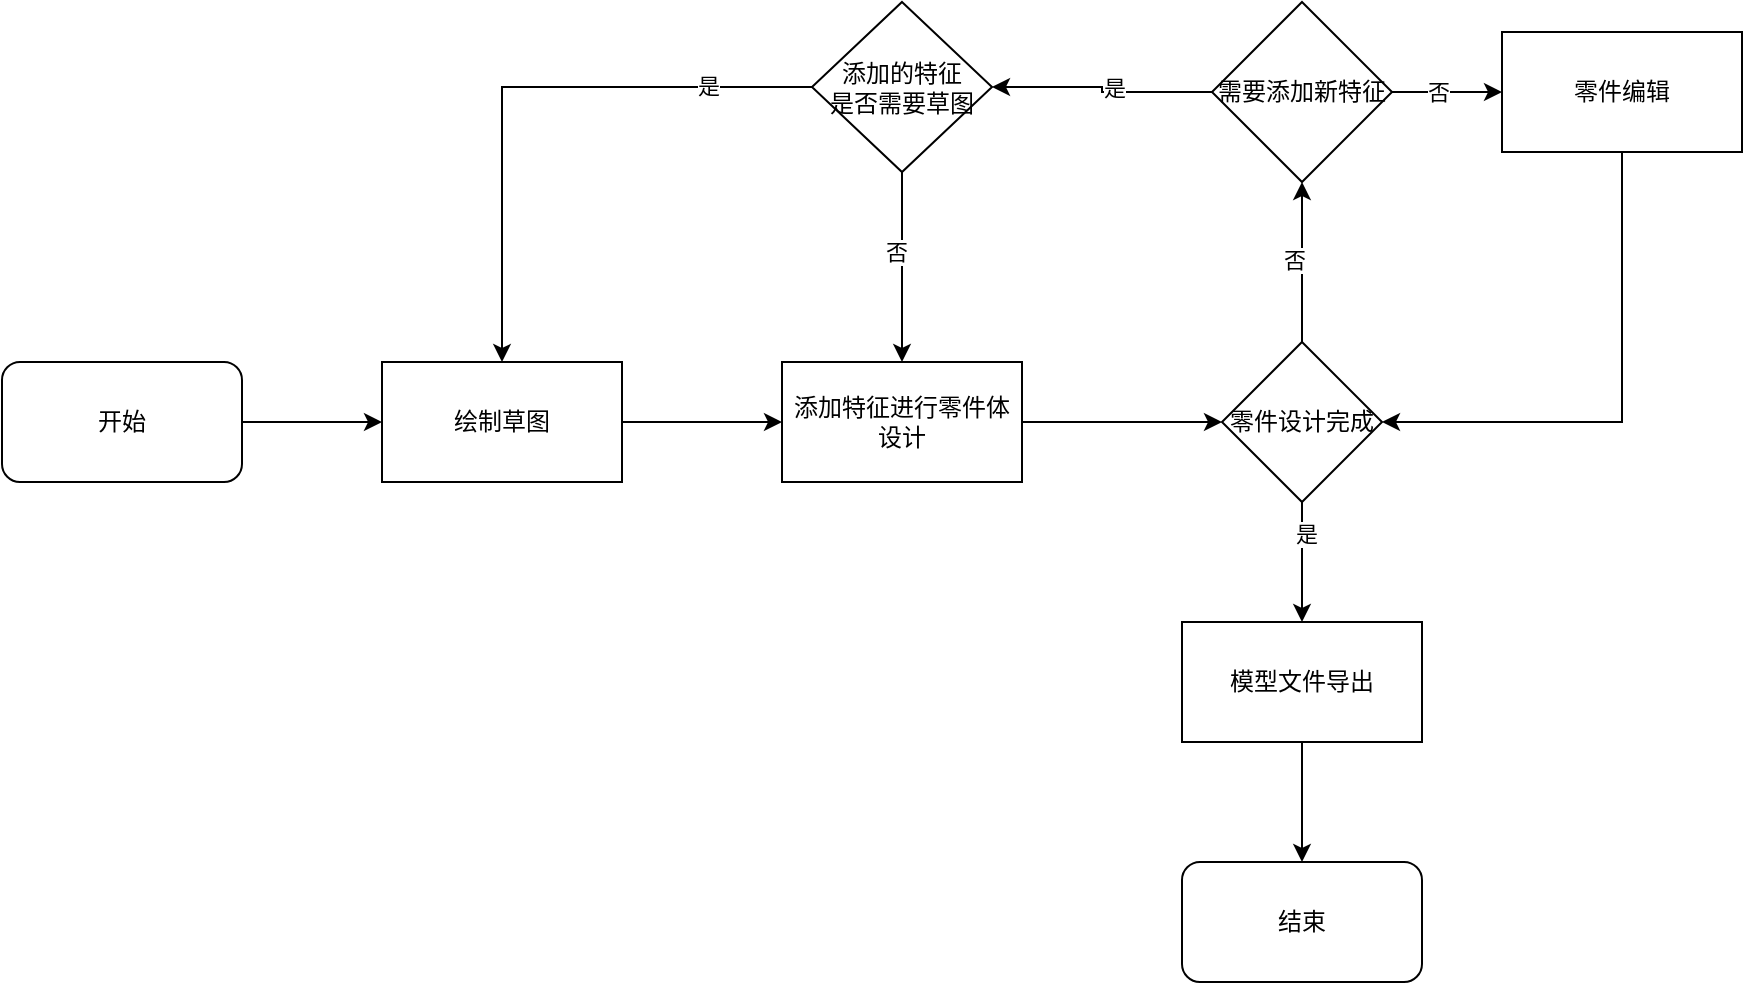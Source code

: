 <mxfile version="22.0.6" type="github">
  <diagram name="第 1 页" id="4otb5ZtHdy3Oi0GnkD3j">
    <mxGraphModel dx="1290" dy="580" grid="1" gridSize="10" guides="1" tooltips="1" connect="1" arrows="1" fold="1" page="1" pageScale="1" pageWidth="827" pageHeight="1169" math="0" shadow="0">
      <root>
        <mxCell id="0" />
        <mxCell id="1" parent="0" />
        <mxCell id="AJWcRZaH9yBL8E0OK9tO-3" style="edgeStyle=orthogonalEdgeStyle;rounded=0;orthogonalLoop=1;jettySize=auto;html=1;" parent="1" source="AJWcRZaH9yBL8E0OK9tO-1" edge="1">
          <mxGeometry relative="1" as="geometry">
            <mxPoint x="220" y="220" as="targetPoint" />
          </mxGeometry>
        </mxCell>
        <mxCell id="AJWcRZaH9yBL8E0OK9tO-1" value="开始" style="rounded=1;whiteSpace=wrap;html=1;" parent="1" vertex="1">
          <mxGeometry x="30" y="190" width="120" height="60" as="geometry" />
        </mxCell>
        <mxCell id="AJWcRZaH9yBL8E0OK9tO-7" value="" style="edgeStyle=orthogonalEdgeStyle;rounded=0;orthogonalLoop=1;jettySize=auto;html=1;" parent="1" source="AJWcRZaH9yBL8E0OK9tO-4" target="AJWcRZaH9yBL8E0OK9tO-6" edge="1">
          <mxGeometry relative="1" as="geometry" />
        </mxCell>
        <mxCell id="AJWcRZaH9yBL8E0OK9tO-4" value="绘制草图" style="rounded=0;whiteSpace=wrap;html=1;" parent="1" vertex="1">
          <mxGeometry x="220" y="190" width="120" height="60" as="geometry" />
        </mxCell>
        <mxCell id="AJWcRZaH9yBL8E0OK9tO-11" value="" style="edgeStyle=orthogonalEdgeStyle;rounded=0;orthogonalLoop=1;jettySize=auto;html=1;" parent="1" source="AJWcRZaH9yBL8E0OK9tO-6" target="AJWcRZaH9yBL8E0OK9tO-10" edge="1">
          <mxGeometry relative="1" as="geometry" />
        </mxCell>
        <mxCell id="AJWcRZaH9yBL8E0OK9tO-6" value="添加特征进行零件体设计" style="whiteSpace=wrap;html=1;rounded=0;" parent="1" vertex="1">
          <mxGeometry x="420" y="190" width="120" height="60" as="geometry" />
        </mxCell>
        <mxCell id="AJWcRZaH9yBL8E0OK9tO-17" value="" style="edgeStyle=orthogonalEdgeStyle;rounded=0;orthogonalLoop=1;jettySize=auto;html=1;" parent="1" source="AJWcRZaH9yBL8E0OK9tO-10" target="AJWcRZaH9yBL8E0OK9tO-16" edge="1">
          <mxGeometry relative="1" as="geometry" />
        </mxCell>
        <mxCell id="AJWcRZaH9yBL8E0OK9tO-19" value="否" style="edgeLabel;html=1;align=center;verticalAlign=middle;resizable=0;points=[];" parent="AJWcRZaH9yBL8E0OK9tO-17" vertex="1" connectable="0">
          <mxGeometry x="0.04" y="4" relative="1" as="geometry">
            <mxPoint as="offset" />
          </mxGeometry>
        </mxCell>
        <mxCell id="AJWcRZaH9yBL8E0OK9tO-26" style="edgeStyle=orthogonalEdgeStyle;rounded=0;orthogonalLoop=1;jettySize=auto;html=1;" parent="1" source="AJWcRZaH9yBL8E0OK9tO-10" target="AJWcRZaH9yBL8E0OK9tO-12" edge="1">
          <mxGeometry relative="1" as="geometry" />
        </mxCell>
        <mxCell id="AJWcRZaH9yBL8E0OK9tO-28" value="是" style="edgeLabel;html=1;align=center;verticalAlign=middle;resizable=0;points=[];" parent="AJWcRZaH9yBL8E0OK9tO-26" vertex="1" connectable="0">
          <mxGeometry x="-0.467" y="2" relative="1" as="geometry">
            <mxPoint as="offset" />
          </mxGeometry>
        </mxCell>
        <mxCell id="AJWcRZaH9yBL8E0OK9tO-10" value="零件设计完成" style="rhombus;whiteSpace=wrap;html=1;rounded=0;" parent="1" vertex="1">
          <mxGeometry x="640" y="180" width="80" height="80" as="geometry" />
        </mxCell>
        <mxCell id="AJWcRZaH9yBL8E0OK9tO-27" style="edgeStyle=orthogonalEdgeStyle;rounded=0;orthogonalLoop=1;jettySize=auto;html=1;entryX=0.5;entryY=0;entryDx=0;entryDy=0;" parent="1" source="AJWcRZaH9yBL8E0OK9tO-12" target="AJWcRZaH9yBL8E0OK9tO-14" edge="1">
          <mxGeometry relative="1" as="geometry" />
        </mxCell>
        <mxCell id="AJWcRZaH9yBL8E0OK9tO-12" value="模型文件导出" style="whiteSpace=wrap;html=1;rounded=0;" parent="1" vertex="1">
          <mxGeometry x="620" y="320" width="120" height="60" as="geometry" />
        </mxCell>
        <mxCell id="AJWcRZaH9yBL8E0OK9tO-14" value="结束" style="rounded=1;whiteSpace=wrap;html=1;" parent="1" vertex="1">
          <mxGeometry x="620" y="440" width="120" height="60" as="geometry" />
        </mxCell>
        <mxCell id="AJWcRZaH9yBL8E0OK9tO-23" value="" style="edgeStyle=orthogonalEdgeStyle;rounded=0;orthogonalLoop=1;jettySize=auto;html=1;" parent="1" source="AJWcRZaH9yBL8E0OK9tO-16" target="AJWcRZaH9yBL8E0OK9tO-22" edge="1">
          <mxGeometry relative="1" as="geometry" />
        </mxCell>
        <mxCell id="AJWcRZaH9yBL8E0OK9tO-24" value="否" style="edgeLabel;html=1;align=center;verticalAlign=middle;resizable=0;points=[];" parent="AJWcRZaH9yBL8E0OK9tO-23" vertex="1" connectable="0">
          <mxGeometry x="-0.187" relative="1" as="geometry">
            <mxPoint as="offset" />
          </mxGeometry>
        </mxCell>
        <mxCell id="d58YOVXGB8KIV-6rmf9i-2" value="" style="edgeStyle=orthogonalEdgeStyle;rounded=0;orthogonalLoop=1;jettySize=auto;html=1;" edge="1" parent="1" source="AJWcRZaH9yBL8E0OK9tO-16" target="d58YOVXGB8KIV-6rmf9i-1">
          <mxGeometry relative="1" as="geometry" />
        </mxCell>
        <mxCell id="d58YOVXGB8KIV-6rmf9i-3" value="是" style="edgeLabel;html=1;align=center;verticalAlign=middle;resizable=0;points=[];" vertex="1" connectable="0" parent="d58YOVXGB8KIV-6rmf9i-2">
          <mxGeometry x="-0.125" y="-2" relative="1" as="geometry">
            <mxPoint as="offset" />
          </mxGeometry>
        </mxCell>
        <mxCell id="AJWcRZaH9yBL8E0OK9tO-16" value="需要添加新特征" style="rhombus;whiteSpace=wrap;html=1;rounded=0;" parent="1" vertex="1">
          <mxGeometry x="635" y="10" width="90" height="90" as="geometry" />
        </mxCell>
        <mxCell id="AJWcRZaH9yBL8E0OK9tO-25" style="edgeStyle=orthogonalEdgeStyle;rounded=0;orthogonalLoop=1;jettySize=auto;html=1;entryX=1;entryY=0.5;entryDx=0;entryDy=0;" parent="1" source="AJWcRZaH9yBL8E0OK9tO-22" target="AJWcRZaH9yBL8E0OK9tO-10" edge="1">
          <mxGeometry relative="1" as="geometry">
            <Array as="points">
              <mxPoint x="840" y="220" />
            </Array>
          </mxGeometry>
        </mxCell>
        <mxCell id="AJWcRZaH9yBL8E0OK9tO-22" value="零件编辑" style="whiteSpace=wrap;html=1;rounded=0;" parent="1" vertex="1">
          <mxGeometry x="780" y="25" width="120" height="60" as="geometry" />
        </mxCell>
        <mxCell id="d58YOVXGB8KIV-6rmf9i-4" style="edgeStyle=orthogonalEdgeStyle;rounded=0;orthogonalLoop=1;jettySize=auto;html=1;entryX=0.5;entryY=0;entryDx=0;entryDy=0;" edge="1" parent="1" source="d58YOVXGB8KIV-6rmf9i-1" target="AJWcRZaH9yBL8E0OK9tO-6">
          <mxGeometry relative="1" as="geometry" />
        </mxCell>
        <mxCell id="d58YOVXGB8KIV-6rmf9i-5" value="否" style="edgeLabel;html=1;align=center;verticalAlign=middle;resizable=0;points=[];" vertex="1" connectable="0" parent="d58YOVXGB8KIV-6rmf9i-4">
          <mxGeometry x="-0.162" y="-3" relative="1" as="geometry">
            <mxPoint as="offset" />
          </mxGeometry>
        </mxCell>
        <mxCell id="d58YOVXGB8KIV-6rmf9i-6" style="edgeStyle=orthogonalEdgeStyle;rounded=0;orthogonalLoop=1;jettySize=auto;html=1;" edge="1" parent="1" source="d58YOVXGB8KIV-6rmf9i-1" target="AJWcRZaH9yBL8E0OK9tO-4">
          <mxGeometry relative="1" as="geometry" />
        </mxCell>
        <mxCell id="d58YOVXGB8KIV-6rmf9i-7" value="是" style="edgeLabel;html=1;align=center;verticalAlign=middle;resizable=0;points=[];" vertex="1" connectable="0" parent="d58YOVXGB8KIV-6rmf9i-6">
          <mxGeometry x="-0.643" y="-1" relative="1" as="geometry">
            <mxPoint as="offset" />
          </mxGeometry>
        </mxCell>
        <mxCell id="d58YOVXGB8KIV-6rmf9i-1" value="添加的特征&lt;br&gt;是否需要草图" style="rhombus;whiteSpace=wrap;html=1;rounded=0;" vertex="1" parent="1">
          <mxGeometry x="435" y="10" width="90" height="85" as="geometry" />
        </mxCell>
      </root>
    </mxGraphModel>
  </diagram>
</mxfile>
